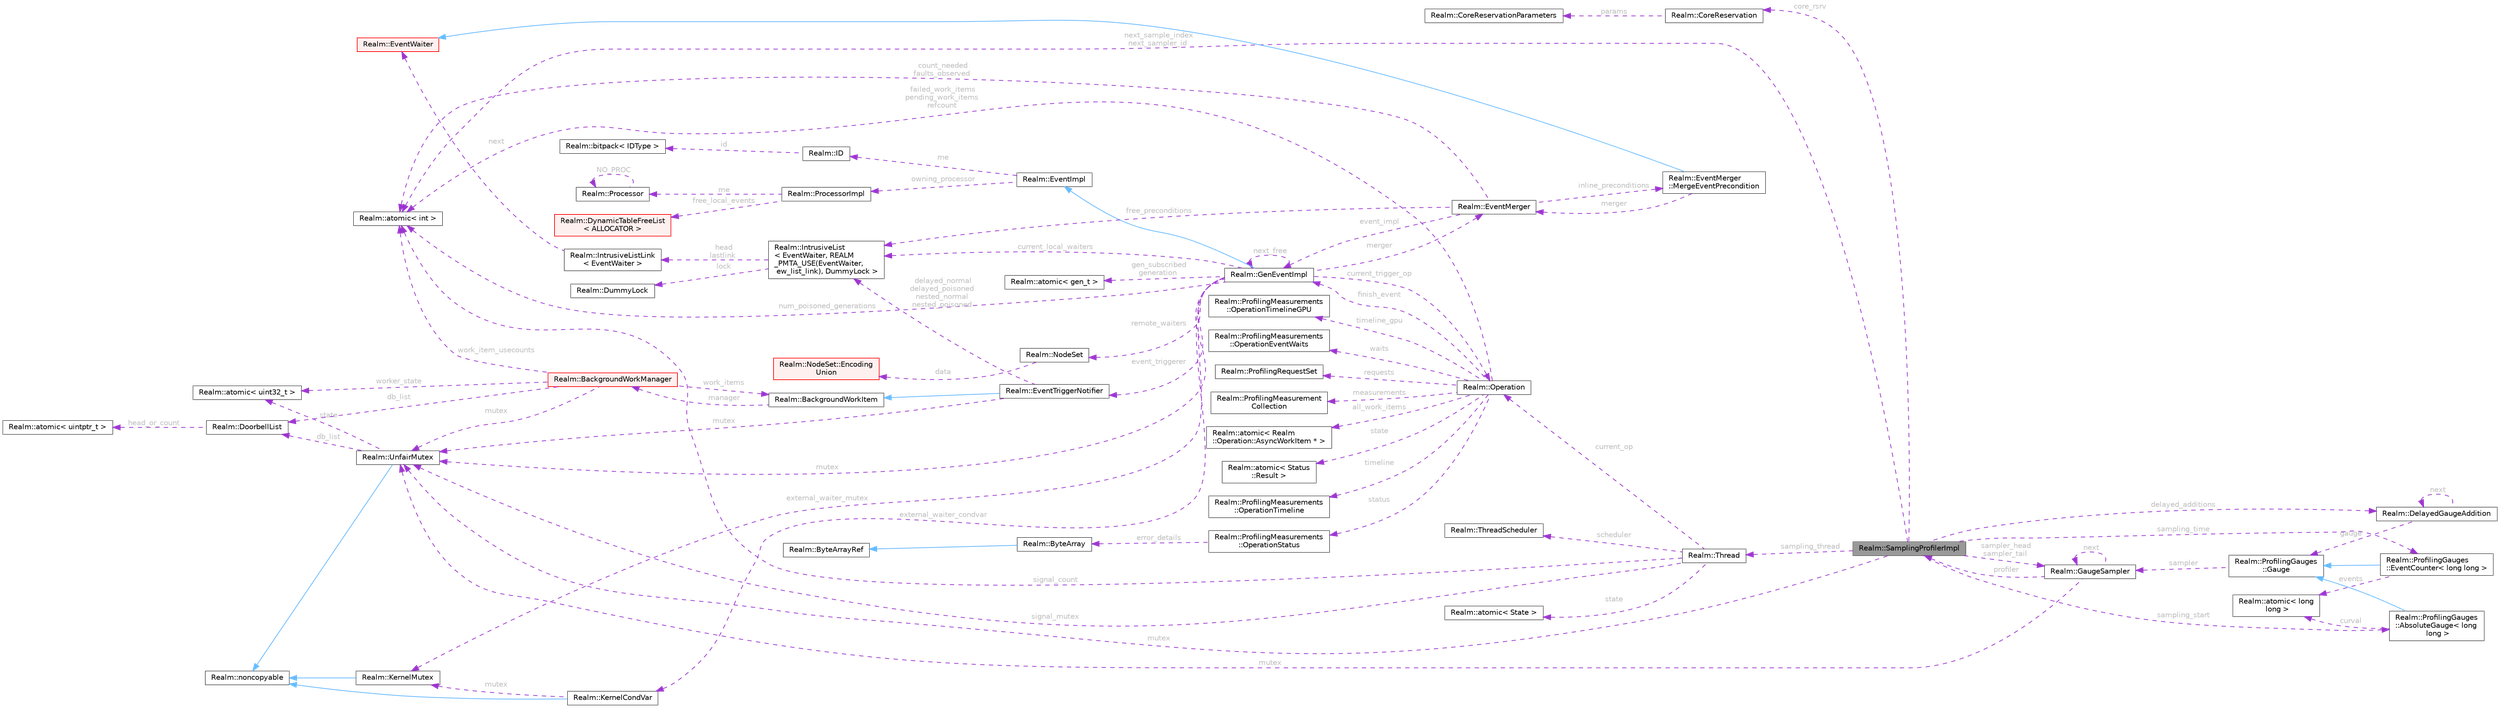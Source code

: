 digraph "Realm::SamplingProfilerImpl"
{
 // LATEX_PDF_SIZE
  bgcolor="transparent";
  edge [fontname=Helvetica,fontsize=10,labelfontname=Helvetica,labelfontsize=10];
  node [fontname=Helvetica,fontsize=10,shape=box,height=0.2,width=0.4];
  rankdir="LR";
  Node1 [id="Node000001",label="Realm::SamplingProfilerImpl",height=0.2,width=0.4,color="gray40", fillcolor="grey60", style="filled", fontcolor="black",tooltip=" "];
  Node2 -> Node1 [id="edge1_Node000001_Node000002",dir="back",color="darkorchid3",style="dashed",tooltip=" ",label=" mutex",fontcolor="grey" ];
  Node2 [id="Node000002",label="Realm::UnfairMutex",height=0.2,width=0.4,color="gray40", fillcolor="white", style="filled",URL="$classRealm_1_1UnfairMutex.html",tooltip=" "];
  Node3 -> Node2 [id="edge2_Node000002_Node000003",dir="back",color="steelblue1",style="solid",tooltip=" "];
  Node3 [id="Node000003",label="Realm::noncopyable",height=0.2,width=0.4,color="gray40", fillcolor="white", style="filled",URL="$classRealm_1_1noncopyable.html",tooltip=" "];
  Node4 -> Node2 [id="edge3_Node000002_Node000004",dir="back",color="darkorchid3",style="dashed",tooltip=" ",label=" state",fontcolor="grey" ];
  Node4 [id="Node000004",label="Realm::atomic\< uint32_t \>",height=0.2,width=0.4,color="gray40", fillcolor="white", style="filled",URL="$classRealm_1_1atomic.html",tooltip=" "];
  Node5 -> Node2 [id="edge4_Node000002_Node000005",dir="back",color="darkorchid3",style="dashed",tooltip=" ",label=" db_list",fontcolor="grey" ];
  Node5 [id="Node000005",label="Realm::DoorbellList",height=0.2,width=0.4,color="gray40", fillcolor="white", style="filled",URL="$classRealm_1_1DoorbellList.html",tooltip=" "];
  Node6 -> Node5 [id="edge5_Node000005_Node000006",dir="back",color="darkorchid3",style="dashed",tooltip=" ",label=" head_or_count",fontcolor="grey" ];
  Node6 [id="Node000006",label="Realm::atomic\< uintptr_t \>",height=0.2,width=0.4,color="gray40", fillcolor="white", style="filled",URL="$classRealm_1_1atomic.html",tooltip=" "];
  Node7 -> Node1 [id="edge6_Node000001_Node000007",dir="back",color="darkorchid3",style="dashed",tooltip=" ",label=" next_sample_index\nnext_sampler_id",fontcolor="grey" ];
  Node7 [id="Node000007",label="Realm::atomic\< int \>",height=0.2,width=0.4,color="gray40", fillcolor="white", style="filled",URL="$classRealm_1_1atomic.html",tooltip=" "];
  Node8 -> Node1 [id="edge7_Node000001_Node000008",dir="back",color="darkorchid3",style="dashed",tooltip=" ",label=" sampler_head\nsampler_tail",fontcolor="grey" ];
  Node8 [id="Node000008",label="Realm::GaugeSampler",height=0.2,width=0.4,color="gray40", fillcolor="white", style="filled",URL="$classRealm_1_1GaugeSampler.html",tooltip=" "];
  Node1 -> Node8 [id="edge8_Node000008_Node000001",dir="back",color="darkorchid3",style="dashed",tooltip=" ",label=" profiler",fontcolor="grey" ];
  Node2 -> Node8 [id="edge9_Node000008_Node000002",dir="back",color="darkorchid3",style="dashed",tooltip=" ",label=" mutex",fontcolor="grey" ];
  Node8 -> Node8 [id="edge10_Node000008_Node000008",dir="back",color="darkorchid3",style="dashed",tooltip=" ",label=" next",fontcolor="grey" ];
  Node9 -> Node1 [id="edge11_Node000001_Node000009",dir="back",color="darkorchid3",style="dashed",tooltip=" ",label=" delayed_additions",fontcolor="grey" ];
  Node9 [id="Node000009",label="Realm::DelayedGaugeAddition",height=0.2,width=0.4,color="gray40", fillcolor="white", style="filled",URL="$classRealm_1_1DelayedGaugeAddition.html",tooltip=" "];
  Node10 -> Node9 [id="edge12_Node000009_Node000010",dir="back",color="darkorchid3",style="dashed",tooltip=" ",label=" gauge",fontcolor="grey" ];
  Node10 [id="Node000010",label="Realm::ProfilingGauges\l::Gauge",height=0.2,width=0.4,color="gray40", fillcolor="white", style="filled",URL="$classRealm_1_1ProfilingGauges_1_1Gauge.html",tooltip=" "];
  Node8 -> Node10 [id="edge13_Node000010_Node000008",dir="back",color="darkorchid3",style="dashed",tooltip=" ",label=" sampler",fontcolor="grey" ];
  Node9 -> Node9 [id="edge14_Node000009_Node000009",dir="back",color="darkorchid3",style="dashed",tooltip=" ",label=" next",fontcolor="grey" ];
  Node11 -> Node1 [id="edge15_Node000001_Node000011",dir="back",color="darkorchid3",style="dashed",tooltip=" ",label=" core_rsrv",fontcolor="grey" ];
  Node11 [id="Node000011",label="Realm::CoreReservation",height=0.2,width=0.4,color="gray40", fillcolor="white", style="filled",URL="$classRealm_1_1CoreReservation.html",tooltip=" "];
  Node12 -> Node11 [id="edge16_Node000011_Node000012",dir="back",color="darkorchid3",style="dashed",tooltip=" ",label=" params",fontcolor="grey" ];
  Node12 [id="Node000012",label="Realm::CoreReservationParameters",height=0.2,width=0.4,color="gray40", fillcolor="white", style="filled",URL="$classRealm_1_1CoreReservationParameters.html",tooltip=" "];
  Node13 -> Node1 [id="edge17_Node000001_Node000013",dir="back",color="darkorchid3",style="dashed",tooltip=" ",label=" sampling_thread",fontcolor="grey" ];
  Node13 [id="Node000013",label="Realm::Thread",height=0.2,width=0.4,color="gray40", fillcolor="white", style="filled",URL="$classRealm_1_1Thread.html",tooltip=" "];
  Node14 -> Node13 [id="edge18_Node000013_Node000014",dir="back",color="darkorchid3",style="dashed",tooltip=" ",label=" state",fontcolor="grey" ];
  Node14 [id="Node000014",label="Realm::atomic\< State \>",height=0.2,width=0.4,color="gray40", fillcolor="white", style="filled",URL="$classRealm_1_1atomic.html",tooltip=" "];
  Node15 -> Node13 [id="edge19_Node000013_Node000015",dir="back",color="darkorchid3",style="dashed",tooltip=" ",label=" scheduler",fontcolor="grey" ];
  Node15 [id="Node000015",label="Realm::ThreadScheduler",height=0.2,width=0.4,color="gray40", fillcolor="white", style="filled",URL="$classRealm_1_1ThreadScheduler.html",tooltip=" "];
  Node16 -> Node13 [id="edge20_Node000013_Node000016",dir="back",color="darkorchid3",style="dashed",tooltip=" ",label=" current_op",fontcolor="grey" ];
  Node16 [id="Node000016",label="Realm::Operation",height=0.2,width=0.4,color="gray40", fillcolor="white", style="filled",URL="$classRealm_1_1Operation.html",tooltip=" "];
  Node17 -> Node16 [id="edge21_Node000016_Node000017",dir="back",color="darkorchid3",style="dashed",tooltip=" ",label=" finish_event",fontcolor="grey" ];
  Node17 [id="Node000017",label="Realm::GenEventImpl",height=0.2,width=0.4,color="gray40", fillcolor="white", style="filled",URL="$classRealm_1_1GenEventImpl.html",tooltip=" "];
  Node18 -> Node17 [id="edge22_Node000017_Node000018",dir="back",color="steelblue1",style="solid",tooltip=" "];
  Node18 [id="Node000018",label="Realm::EventImpl",height=0.2,width=0.4,color="gray40", fillcolor="white", style="filled",URL="$classRealm_1_1EventImpl.html",tooltip=" "];
  Node19 -> Node18 [id="edge23_Node000018_Node000019",dir="back",color="darkorchid3",style="dashed",tooltip=" ",label=" me",fontcolor="grey" ];
  Node19 [id="Node000019",label="Realm::ID",height=0.2,width=0.4,color="gray40", fillcolor="white", style="filled",URL="$classRealm_1_1ID.html",tooltip=" "];
  Node20 -> Node19 [id="edge24_Node000019_Node000020",dir="back",color="darkorchid3",style="dashed",tooltip=" ",label=" id",fontcolor="grey" ];
  Node20 [id="Node000020",label="Realm::bitpack\< IDType \>",height=0.2,width=0.4,color="gray40", fillcolor="white", style="filled",URL="$classRealm_1_1bitpack.html",tooltip=" "];
  Node21 -> Node18 [id="edge25_Node000018_Node000021",dir="back",color="darkorchid3",style="dashed",tooltip=" ",label=" owning_processor",fontcolor="grey" ];
  Node21 [id="Node000021",label="Realm::ProcessorImpl",height=0.2,width=0.4,color="gray40", fillcolor="white", style="filled",URL="$classRealm_1_1ProcessorImpl.html",tooltip=" "];
  Node22 -> Node21 [id="edge26_Node000021_Node000022",dir="back",color="darkorchid3",style="dashed",tooltip=" ",label=" free_local_events",fontcolor="grey" ];
  Node22 [id="Node000022",label="Realm::DynamicTableFreeList\l\< ALLOCATOR \>",height=0.2,width=0.4,color="red", fillcolor="#FFF0F0", style="filled",URL="$classRealm_1_1DynamicTableFreeList.html",tooltip=" "];
  Node24 -> Node21 [id="edge27_Node000021_Node000024",dir="back",color="darkorchid3",style="dashed",tooltip=" ",label=" me",fontcolor="grey" ];
  Node24 [id="Node000024",label="Realm::Processor",height=0.2,width=0.4,color="gray40", fillcolor="white", style="filled",URL="$classRealm_1_1Processor.html",tooltip=" "];
  Node24 -> Node24 [id="edge28_Node000024_Node000024",dir="back",color="darkorchid3",style="dashed",tooltip=" ",label=" NO_PROC",fontcolor="grey" ];
  Node25 -> Node17 [id="edge29_Node000017_Node000025",dir="back",color="darkorchid3",style="dashed",tooltip=" ",label=" gen_subscribed\ngeneration",fontcolor="grey" ];
  Node25 [id="Node000025",label="Realm::atomic\< gen_t \>",height=0.2,width=0.4,color="gray40", fillcolor="white", style="filled",URL="$classRealm_1_1atomic.html",tooltip=" "];
  Node7 -> Node17 [id="edge30_Node000017_Node000007",dir="back",color="darkorchid3",style="dashed",tooltip=" ",label=" num_poisoned_generations",fontcolor="grey" ];
  Node17 -> Node17 [id="edge31_Node000017_Node000017",dir="back",color="darkorchid3",style="dashed",tooltip=" ",label=" next_free",fontcolor="grey" ];
  Node26 -> Node17 [id="edge32_Node000017_Node000026",dir="back",color="darkorchid3",style="dashed",tooltip=" ",label=" merger",fontcolor="grey" ];
  Node26 [id="Node000026",label="Realm::EventMerger",height=0.2,width=0.4,color="gray40", fillcolor="white", style="filled",URL="$classRealm_1_1EventMerger.html",tooltip=" "];
  Node17 -> Node26 [id="edge33_Node000026_Node000017",dir="back",color="darkorchid3",style="dashed",tooltip=" ",label=" event_impl",fontcolor="grey" ];
  Node7 -> Node26 [id="edge34_Node000026_Node000007",dir="back",color="darkorchid3",style="dashed",tooltip=" ",label=" count_needed\nfaults_observed",fontcolor="grey" ];
  Node27 -> Node26 [id="edge35_Node000026_Node000027",dir="back",color="darkorchid3",style="dashed",tooltip=" ",label=" inline_preconditions",fontcolor="grey" ];
  Node27 [id="Node000027",label="Realm::EventMerger\l::MergeEventPrecondition",height=0.2,width=0.4,color="gray40", fillcolor="white", style="filled",URL="$classRealm_1_1EventMerger_1_1MergeEventPrecondition.html",tooltip=" "];
  Node28 -> Node27 [id="edge36_Node000027_Node000028",dir="back",color="steelblue1",style="solid",tooltip=" "];
  Node28 [id="Node000028",label="Realm::EventWaiter",height=0.2,width=0.4,color="red", fillcolor="#FFF0F0", style="filled",URL="$classRealm_1_1EventWaiter.html",tooltip=" "];
  Node26 -> Node27 [id="edge37_Node000027_Node000026",dir="back",color="darkorchid3",style="dashed",tooltip=" ",label=" merger",fontcolor="grey" ];
  Node30 -> Node26 [id="edge38_Node000026_Node000030",dir="back",color="darkorchid3",style="dashed",tooltip=" ",label=" free_preconditions",fontcolor="grey" ];
  Node30 [id="Node000030",label="Realm::IntrusiveList\l\< EventWaiter, REALM\l_PMTA_USE(EventWaiter,\l ew_list_link), DummyLock \>",height=0.2,width=0.4,color="gray40", fillcolor="white", style="filled",URL="$classRealm_1_1IntrusiveList.html",tooltip=" "];
  Node31 -> Node30 [id="edge39_Node000030_Node000031",dir="back",color="darkorchid3",style="dashed",tooltip=" ",label=" lock",fontcolor="grey" ];
  Node31 [id="Node000031",label="Realm::DummyLock",height=0.2,width=0.4,color="gray40", fillcolor="white", style="filled",URL="$classRealm_1_1DummyLock.html",tooltip=" "];
  Node32 -> Node30 [id="edge40_Node000030_Node000032",dir="back",color="darkorchid3",style="dashed",tooltip=" ",label=" head\nlastlink",fontcolor="grey" ];
  Node32 [id="Node000032",label="Realm::IntrusiveListLink\l\< EventWaiter \>",height=0.2,width=0.4,color="gray40", fillcolor="white", style="filled",URL="$structRealm_1_1IntrusiveListLink.html",tooltip=" "];
  Node28 -> Node32 [id="edge41_Node000032_Node000028",dir="back",color="darkorchid3",style="dashed",tooltip=" ",label=" next",fontcolor="grey" ];
  Node33 -> Node17 [id="edge42_Node000017_Node000033",dir="back",color="darkorchid3",style="dashed",tooltip=" ",label=" event_triggerer",fontcolor="grey" ];
  Node33 [id="Node000033",label="Realm::EventTriggerNotifier",height=0.2,width=0.4,color="gray40", fillcolor="white", style="filled",URL="$classRealm_1_1EventTriggerNotifier.html",tooltip=" "];
  Node34 -> Node33 [id="edge43_Node000033_Node000034",dir="back",color="steelblue1",style="solid",tooltip=" "];
  Node34 [id="Node000034",label="Realm::BackgroundWorkItem",height=0.2,width=0.4,color="gray40", fillcolor="white", style="filled",URL="$classRealm_1_1BackgroundWorkItem.html",tooltip=" "];
  Node35 -> Node34 [id="edge44_Node000034_Node000035",dir="back",color="darkorchid3",style="dashed",tooltip=" ",label=" manager",fontcolor="grey" ];
  Node35 [id="Node000035",label="Realm::BackgroundWorkManager",height=0.2,width=0.4,color="red", fillcolor="#FFF0F0", style="filled",URL="$classRealm_1_1BackgroundWorkManager.html",tooltip=" "];
  Node2 -> Node35 [id="edge45_Node000035_Node000002",dir="back",color="darkorchid3",style="dashed",tooltip=" ",label=" mutex",fontcolor="grey" ];
  Node7 -> Node35 [id="edge46_Node000035_Node000007",dir="back",color="darkorchid3",style="dashed",tooltip=" ",label=" work_item_usecounts",fontcolor="grey" ];
  Node34 -> Node35 [id="edge47_Node000035_Node000034",dir="back",color="darkorchid3",style="dashed",tooltip=" ",label=" work_items",fontcolor="grey" ];
  Node4 -> Node35 [id="edge48_Node000035_Node000004",dir="back",color="darkorchid3",style="dashed",tooltip=" ",label=" worker_state",fontcolor="grey" ];
  Node5 -> Node35 [id="edge49_Node000035_Node000005",dir="back",color="darkorchid3",style="dashed",tooltip=" ",label=" db_list",fontcolor="grey" ];
  Node2 -> Node33 [id="edge50_Node000033_Node000002",dir="back",color="darkorchid3",style="dashed",tooltip=" ",label=" mutex",fontcolor="grey" ];
  Node30 -> Node33 [id="edge51_Node000033_Node000030",dir="back",color="darkorchid3",style="dashed",tooltip=" ",label=" delayed_normal\ndelayed_poisoned\nnested_normal\nnested_poisoned",fontcolor="grey" ];
  Node2 -> Node17 [id="edge52_Node000017_Node000002",dir="back",color="darkorchid3",style="dashed",tooltip=" ",label=" mutex",fontcolor="grey" ];
  Node16 -> Node17 [id="edge53_Node000017_Node000016",dir="back",color="darkorchid3",style="dashed",tooltip=" ",label=" current_trigger_op",fontcolor="grey" ];
  Node30 -> Node17 [id="edge54_Node000017_Node000030",dir="back",color="darkorchid3",style="dashed",tooltip=" ",label=" current_local_waiters",fontcolor="grey" ];
  Node41 -> Node17 [id="edge55_Node000017_Node000041",dir="back",color="darkorchid3",style="dashed",tooltip=" ",label=" external_waiter_mutex",fontcolor="grey" ];
  Node41 [id="Node000041",label="Realm::KernelMutex",height=0.2,width=0.4,color="gray40", fillcolor="white", style="filled",URL="$classRealm_1_1KernelMutex.html",tooltip=" "];
  Node3 -> Node41 [id="edge56_Node000041_Node000003",dir="back",color="steelblue1",style="solid",tooltip=" "];
  Node42 -> Node17 [id="edge57_Node000017_Node000042",dir="back",color="darkorchid3",style="dashed",tooltip=" ",label=" external_waiter_condvar",fontcolor="grey" ];
  Node42 [id="Node000042",label="Realm::KernelCondVar",height=0.2,width=0.4,color="gray40", fillcolor="white", style="filled",URL="$classRealm_1_1KernelCondVar.html",tooltip=" "];
  Node3 -> Node42 [id="edge58_Node000042_Node000003",dir="back",color="steelblue1",style="solid",tooltip=" "];
  Node41 -> Node42 [id="edge59_Node000042_Node000041",dir="back",color="darkorchid3",style="dashed",tooltip=" ",label=" mutex",fontcolor="grey" ];
  Node43 -> Node17 [id="edge60_Node000017_Node000043",dir="back",color="darkorchid3",style="dashed",tooltip=" ",label=" remote_waiters",fontcolor="grey" ];
  Node43 [id="Node000043",label="Realm::NodeSet",height=0.2,width=0.4,color="gray40", fillcolor="white", style="filled",URL="$classRealm_1_1NodeSet.html",tooltip=" "];
  Node44 -> Node43 [id="edge61_Node000043_Node000044",dir="back",color="darkorchid3",style="dashed",tooltip=" ",label=" data",fontcolor="grey" ];
  Node44 [id="Node000044",label="Realm::NodeSet::Encoding\lUnion",height=0.2,width=0.4,color="red", fillcolor="#FFF0F0", style="filled",URL="$unionRealm_1_1NodeSet_1_1EncodingUnion.html",tooltip=" "];
  Node7 -> Node16 [id="edge62_Node000016_Node000007",dir="back",color="darkorchid3",style="dashed",tooltip=" ",label=" failed_work_items\npending_work_items\nrefcount",fontcolor="grey" ];
  Node46 -> Node16 [id="edge63_Node000016_Node000046",dir="back",color="darkorchid3",style="dashed",tooltip=" ",label=" state",fontcolor="grey" ];
  Node46 [id="Node000046",label="Realm::atomic\< Status\l::Result \>",height=0.2,width=0.4,color="gray40", fillcolor="white", style="filled",URL="$classRealm_1_1atomic.html",tooltip=" "];
  Node47 -> Node16 [id="edge64_Node000016_Node000047",dir="back",color="darkorchid3",style="dashed",tooltip=" ",label=" status",fontcolor="grey" ];
  Node47 [id="Node000047",label="Realm::ProfilingMeasurements\l::OperationStatus",height=0.2,width=0.4,color="gray40", fillcolor="white", style="filled",URL="$structRealm_1_1ProfilingMeasurements_1_1OperationStatus.html",tooltip=" "];
  Node48 -> Node47 [id="edge65_Node000047_Node000048",dir="back",color="darkorchid3",style="dashed",tooltip=" ",label=" error_details",fontcolor="grey" ];
  Node48 [id="Node000048",label="Realm::ByteArray",height=0.2,width=0.4,color="gray40", fillcolor="white", style="filled",URL="$classRealm_1_1ByteArray.html",tooltip=" "];
  Node49 -> Node48 [id="edge66_Node000048_Node000049",dir="back",color="steelblue1",style="solid",tooltip=" "];
  Node49 [id="Node000049",label="Realm::ByteArrayRef",height=0.2,width=0.4,color="gray40", fillcolor="white", style="filled",URL="$classRealm_1_1ByteArrayRef.html",tooltip=" "];
  Node50 -> Node16 [id="edge67_Node000016_Node000050",dir="back",color="darkorchid3",style="dashed",tooltip=" ",label=" timeline",fontcolor="grey" ];
  Node50 [id="Node000050",label="Realm::ProfilingMeasurements\l::OperationTimeline",height=0.2,width=0.4,color="gray40", fillcolor="white", style="filled",URL="$structRealm_1_1ProfilingMeasurements_1_1OperationTimeline.html",tooltip=" "];
  Node51 -> Node16 [id="edge68_Node000016_Node000051",dir="back",color="darkorchid3",style="dashed",tooltip=" ",label=" timeline_gpu",fontcolor="grey" ];
  Node51 [id="Node000051",label="Realm::ProfilingMeasurements\l::OperationTimelineGPU",height=0.2,width=0.4,color="gray40", fillcolor="white", style="filled",URL="$structRealm_1_1ProfilingMeasurements_1_1OperationTimelineGPU.html",tooltip=" "];
  Node52 -> Node16 [id="edge69_Node000016_Node000052",dir="back",color="darkorchid3",style="dashed",tooltip=" ",label=" waits",fontcolor="grey" ];
  Node52 [id="Node000052",label="Realm::ProfilingMeasurements\l::OperationEventWaits",height=0.2,width=0.4,color="gray40", fillcolor="white", style="filled",URL="$structRealm_1_1ProfilingMeasurements_1_1OperationEventWaits.html",tooltip=" "];
  Node53 -> Node16 [id="edge70_Node000016_Node000053",dir="back",color="darkorchid3",style="dashed",tooltip=" ",label=" requests",fontcolor="grey" ];
  Node53 [id="Node000053",label="Realm::ProfilingRequestSet",height=0.2,width=0.4,color="gray40", fillcolor="white", style="filled",URL="$classRealm_1_1ProfilingRequestSet.html",tooltip=" "];
  Node54 -> Node16 [id="edge71_Node000016_Node000054",dir="back",color="darkorchid3",style="dashed",tooltip=" ",label=" measurements",fontcolor="grey" ];
  Node54 [id="Node000054",label="Realm::ProfilingMeasurement\lCollection",height=0.2,width=0.4,color="gray40", fillcolor="white", style="filled",URL="$classRealm_1_1ProfilingMeasurementCollection.html",tooltip=" "];
  Node55 -> Node16 [id="edge72_Node000016_Node000055",dir="back",color="darkorchid3",style="dashed",tooltip=" ",label=" all_work_items",fontcolor="grey" ];
  Node55 [id="Node000055",label="Realm::atomic\< Realm\l::Operation::AsyncWorkItem * \>",height=0.2,width=0.4,color="gray40", fillcolor="white", style="filled",URL="$classRealm_1_1atomic.html",tooltip=" "];
  Node7 -> Node13 [id="edge73_Node000013_Node000007",dir="back",color="darkorchid3",style="dashed",tooltip=" ",label=" signal_count",fontcolor="grey" ];
  Node2 -> Node13 [id="edge74_Node000013_Node000002",dir="back",color="darkorchid3",style="dashed",tooltip=" ",label=" signal_mutex",fontcolor="grey" ];
  Node56 -> Node1 [id="edge75_Node000001_Node000056",dir="back",color="darkorchid3",style="dashed",tooltip=" ",label=" sampling_start",fontcolor="grey" ];
  Node56 [id="Node000056",label="Realm::ProfilingGauges\l::AbsoluteGauge\< long\l long \>",height=0.2,width=0.4,color="gray40", fillcolor="white", style="filled",URL="$classRealm_1_1ProfilingGauges_1_1AbsoluteGauge.html",tooltip=" "];
  Node10 -> Node56 [id="edge76_Node000056_Node000010",dir="back",color="steelblue1",style="solid",tooltip=" "];
  Node57 -> Node56 [id="edge77_Node000056_Node000057",dir="back",color="darkorchid3",style="dashed",tooltip=" ",label=" curval",fontcolor="grey" ];
  Node57 [id="Node000057",label="Realm::atomic\< long\l long \>",height=0.2,width=0.4,color="gray40", fillcolor="white", style="filled",URL="$classRealm_1_1atomic.html",tooltip=" "];
  Node58 -> Node1 [id="edge78_Node000001_Node000058",dir="back",color="darkorchid3",style="dashed",tooltip=" ",label=" sampling_time",fontcolor="grey" ];
  Node58 [id="Node000058",label="Realm::ProfilingGauges\l::EventCounter\< long long \>",height=0.2,width=0.4,color="gray40", fillcolor="white", style="filled",URL="$classRealm_1_1ProfilingGauges_1_1EventCounter.html",tooltip=" "];
  Node10 -> Node58 [id="edge79_Node000058_Node000010",dir="back",color="steelblue1",style="solid",tooltip=" "];
  Node57 -> Node58 [id="edge80_Node000058_Node000057",dir="back",color="darkorchid3",style="dashed",tooltip=" ",label=" events",fontcolor="grey" ];
}
